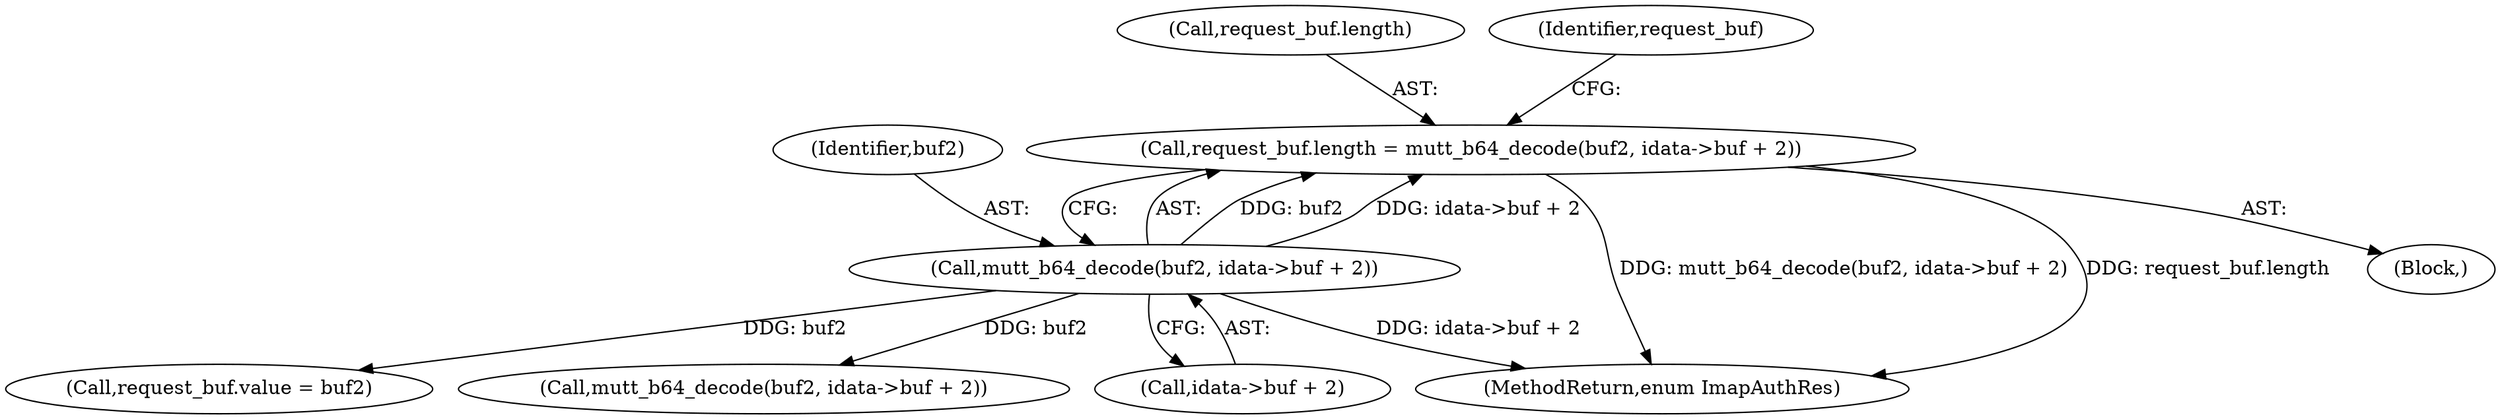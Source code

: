 digraph "1_neomutt_6f163e07ae68654d7ac5268cbb7565f6df79ad85_0@del" {
"1000366" [label="(Call,request_buf.length = mutt_b64_decode(buf2, idata->buf + 2))"];
"1000370" [label="(Call,mutt_b64_decode(buf2, idata->buf + 2))"];
"1000343" [label="(Block,)"];
"1000782" [label="(MethodReturn,enum ImapAuthRes)"];
"1000366" [label="(Call,request_buf.length = mutt_b64_decode(buf2, idata->buf + 2))"];
"1000372" [label="(Call,idata->buf + 2)"];
"1000377" [label="(Call,request_buf.value = buf2)"];
"1000484" [label="(Call,mutt_b64_decode(buf2, idata->buf + 2))"];
"1000367" [label="(Call,request_buf.length)"];
"1000379" [label="(Identifier,request_buf)"];
"1000371" [label="(Identifier,buf2)"];
"1000370" [label="(Call,mutt_b64_decode(buf2, idata->buf + 2))"];
"1000366" -> "1000343"  [label="AST: "];
"1000366" -> "1000370"  [label="CFG: "];
"1000367" -> "1000366"  [label="AST: "];
"1000370" -> "1000366"  [label="AST: "];
"1000379" -> "1000366"  [label="CFG: "];
"1000366" -> "1000782"  [label="DDG: mutt_b64_decode(buf2, idata->buf + 2)"];
"1000366" -> "1000782"  [label="DDG: request_buf.length"];
"1000370" -> "1000366"  [label="DDG: buf2"];
"1000370" -> "1000366"  [label="DDG: idata->buf + 2"];
"1000370" -> "1000372"  [label="CFG: "];
"1000371" -> "1000370"  [label="AST: "];
"1000372" -> "1000370"  [label="AST: "];
"1000370" -> "1000782"  [label="DDG: idata->buf + 2"];
"1000370" -> "1000377"  [label="DDG: buf2"];
"1000370" -> "1000484"  [label="DDG: buf2"];
}
